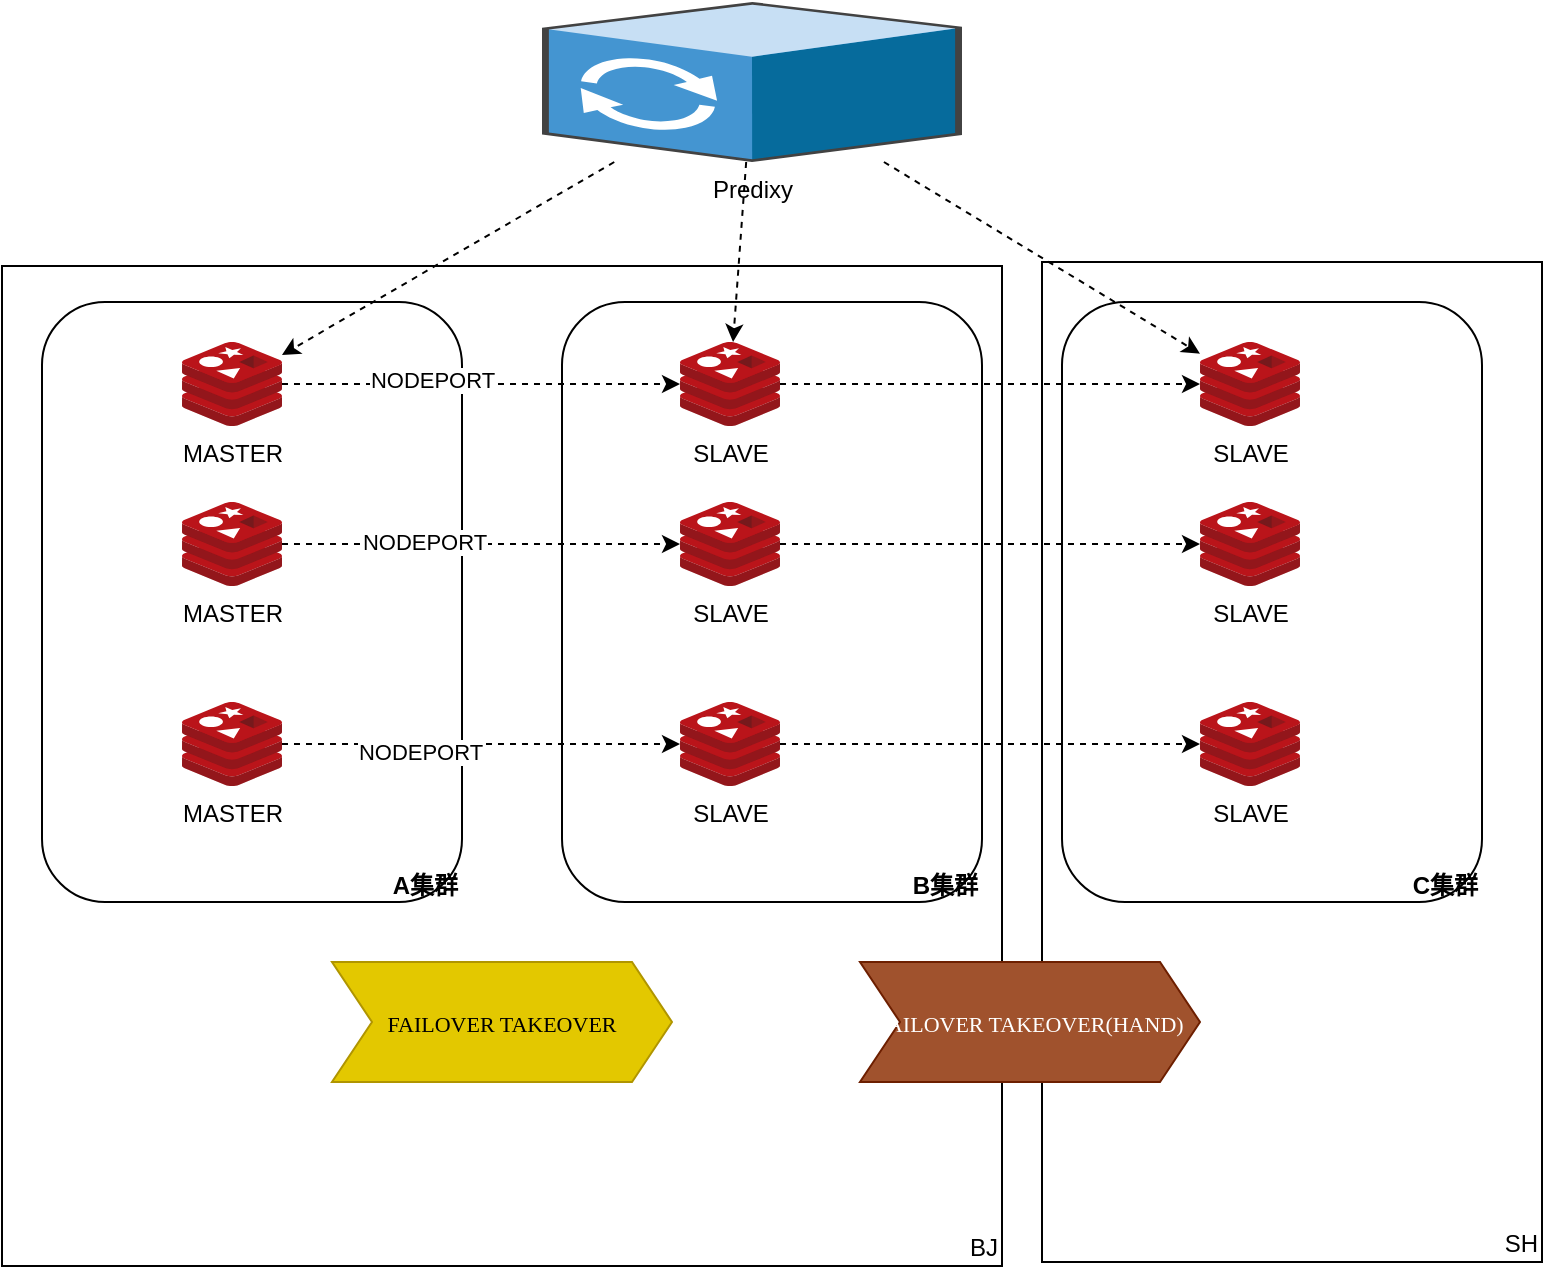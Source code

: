 <mxfile>
    <diagram id="GRS7K0duLdbtCIw3z4R_" name="第 1 页">
        <mxGraphModel dx="1213" dy="927" grid="1" gridSize="10" guides="1" tooltips="1" connect="1" arrows="1" fold="1" page="1" pageScale="1" pageWidth="827" pageHeight="1169" math="0" shadow="0">
            <root>
                <mxCell id="0"/>
                <mxCell id="1" parent="0"/>
                <mxCell id="40" value="SH" style="rounded=0;whiteSpace=wrap;html=1;align=right;verticalAlign=bottom;" vertex="1" parent="1">
                    <mxGeometry x="570" y="140" width="250" height="500" as="geometry"/>
                </mxCell>
                <mxCell id="38" value="BJ" style="whiteSpace=wrap;html=1;aspect=fixed;verticalAlign=bottom;align=right;" vertex="1" parent="1">
                    <mxGeometry x="50" y="142" width="500" height="500" as="geometry"/>
                </mxCell>
                <mxCell id="19" value="&lt;h4 style=&quot;margin: 0px 0px 0px 40px ; border: none ; padding: 0px ; line-height: 1&quot;&gt;C集群&lt;/h4&gt;" style="rounded=1;whiteSpace=wrap;html=1;align=right;verticalAlign=bottom;" parent="1" vertex="1">
                    <mxGeometry x="580" y="160" width="210" height="300" as="geometry"/>
                </mxCell>
                <mxCell id="2" value="&lt;h4 style=&quot;margin: 0px 0px 0px 40px ; border: none ; padding: 0px ; line-height: 1&quot;&gt;A集群&lt;/h4&gt;" style="rounded=1;whiteSpace=wrap;html=1;align=right;verticalAlign=bottom;" parent="1" vertex="1">
                    <mxGeometry x="70" y="160" width="210" height="300" as="geometry"/>
                </mxCell>
                <mxCell id="4" value="&lt;h4 style=&quot;margin: 0px 0px 0px 40px ; border: none ; padding: 0px ; line-height: 1&quot;&gt;B集群&lt;/h4&gt;" style="rounded=1;whiteSpace=wrap;html=1;align=right;verticalAlign=bottom;" parent="1" vertex="1">
                    <mxGeometry x="330" y="160" width="210" height="300" as="geometry"/>
                </mxCell>
                <mxCell id="18" style="edgeStyle=none;html=1;fontColor=none;dashed=1;" parent="1" source="8" target="12" edge="1">
                    <mxGeometry relative="1" as="geometry"/>
                </mxCell>
                <mxCell id="28" value="NODEPORT" style="edgeLabel;html=1;align=center;verticalAlign=middle;resizable=0;points=[];fontColor=none;" parent="18" vertex="1" connectable="0">
                    <mxGeometry x="-0.25" y="2" relative="1" as="geometry">
                        <mxPoint as="offset"/>
                    </mxGeometry>
                </mxCell>
                <mxCell id="8" value="MASTER" style="sketch=0;aspect=fixed;html=1;points=[];align=center;image;fontSize=12;image=img/lib/mscae/Cache_Redis_Product.svg;fontColor=none;" parent="1" vertex="1">
                    <mxGeometry x="140" y="180" width="50" height="42" as="geometry"/>
                </mxCell>
                <mxCell id="16" style="edgeStyle=none;html=1;fontColor=none;dashed=1;" parent="1" source="10" target="13" edge="1">
                    <mxGeometry relative="1" as="geometry"/>
                </mxCell>
                <mxCell id="29" value="NODEPORT" style="edgeLabel;html=1;align=center;verticalAlign=middle;resizable=0;points=[];fontColor=none;" parent="16" vertex="1" connectable="0">
                    <mxGeometry x="-0.286" y="1" relative="1" as="geometry">
                        <mxPoint as="offset"/>
                    </mxGeometry>
                </mxCell>
                <mxCell id="10" value="MASTER" style="sketch=0;aspect=fixed;html=1;points=[];align=center;image;fontSize=12;image=img/lib/mscae/Cache_Redis_Product.svg;fontColor=none;" parent="1" vertex="1">
                    <mxGeometry x="140" y="260" width="50" height="42" as="geometry"/>
                </mxCell>
                <mxCell id="17" style="edgeStyle=none;html=1;fontColor=none;dashed=1;" parent="1" source="11" target="15" edge="1">
                    <mxGeometry relative="1" as="geometry"/>
                </mxCell>
                <mxCell id="30" value="NODEPORT" style="edgeLabel;html=1;align=center;verticalAlign=middle;resizable=0;points=[];fontColor=none;" parent="17" vertex="1" connectable="0">
                    <mxGeometry x="-0.309" y="-4" relative="1" as="geometry">
                        <mxPoint as="offset"/>
                    </mxGeometry>
                </mxCell>
                <mxCell id="11" value="MASTER" style="sketch=0;aspect=fixed;html=1;points=[];align=center;image;fontSize=12;image=img/lib/mscae/Cache_Redis_Product.svg;fontColor=none;" parent="1" vertex="1">
                    <mxGeometry x="140" y="360" width="50" height="42" as="geometry"/>
                </mxCell>
                <mxCell id="25" style="edgeStyle=none;html=1;fontColor=none;dashed=1;" parent="1" source="12" target="20" edge="1">
                    <mxGeometry relative="1" as="geometry"/>
                </mxCell>
                <mxCell id="12" value="SLAVE" style="sketch=0;aspect=fixed;html=1;points=[];align=center;image;fontSize=12;image=img/lib/mscae/Cache_Redis_Product.svg;fontColor=none;" parent="1" vertex="1">
                    <mxGeometry x="389" y="180" width="50" height="42" as="geometry"/>
                </mxCell>
                <mxCell id="26" style="edgeStyle=none;html=1;fontColor=none;dashed=1;" parent="1" source="13" target="21" edge="1">
                    <mxGeometry relative="1" as="geometry"/>
                </mxCell>
                <mxCell id="13" value="SLAVE" style="sketch=0;aspect=fixed;html=1;points=[];align=center;image;fontSize=12;image=img/lib/mscae/Cache_Redis_Product.svg;fontColor=none;" parent="1" vertex="1">
                    <mxGeometry x="389" y="260" width="50" height="42" as="geometry"/>
                </mxCell>
                <mxCell id="27" style="edgeStyle=none;html=1;fontColor=none;dashed=1;" parent="1" source="15" target="22" edge="1">
                    <mxGeometry relative="1" as="geometry"/>
                </mxCell>
                <mxCell id="15" value="SLAVE" style="sketch=0;aspect=fixed;html=1;points=[];align=center;image;fontSize=12;image=img/lib/mscae/Cache_Redis_Product.svg;fontColor=none;" parent="1" vertex="1">
                    <mxGeometry x="389" y="360" width="50" height="42" as="geometry"/>
                </mxCell>
                <mxCell id="20" value="SLAVE" style="sketch=0;aspect=fixed;html=1;points=[];align=center;image;fontSize=12;image=img/lib/mscae/Cache_Redis_Product.svg;fontColor=none;" parent="1" vertex="1">
                    <mxGeometry x="649" y="180" width="50" height="42" as="geometry"/>
                </mxCell>
                <mxCell id="21" value="SLAVE" style="sketch=0;aspect=fixed;html=1;points=[];align=center;image;fontSize=12;image=img/lib/mscae/Cache_Redis_Product.svg;fontColor=none;" parent="1" vertex="1">
                    <mxGeometry x="649" y="260" width="50" height="42" as="geometry"/>
                </mxCell>
                <mxCell id="22" value="SLAVE" style="sketch=0;aspect=fixed;html=1;points=[];align=center;image;fontSize=12;image=img/lib/mscae/Cache_Redis_Product.svg;fontColor=none;" parent="1" vertex="1">
                    <mxGeometry x="649" y="360" width="50" height="42" as="geometry"/>
                </mxCell>
                <mxCell id="32" style="edgeStyle=none;html=1;dashed=1;fontColor=none;" parent="1" source="31" target="8" edge="1">
                    <mxGeometry relative="1" as="geometry"/>
                </mxCell>
                <mxCell id="33" style="edgeStyle=none;html=1;dashed=1;fontColor=none;" parent="1" source="31" target="12" edge="1">
                    <mxGeometry relative="1" as="geometry"/>
                </mxCell>
                <mxCell id="34" style="edgeStyle=none;html=1;dashed=1;fontColor=none;" parent="1" source="31" target="20" edge="1">
                    <mxGeometry relative="1" as="geometry"/>
                </mxCell>
                <mxCell id="31" value="Predixy" style="shadow=0;dashed=0;html=1;labelPosition=center;verticalLabelPosition=bottom;verticalAlign=top;align=center;outlineConnect=0;shape=mxgraph.veeam.3d.proxy;fontColor=none;" parent="1" vertex="1">
                    <mxGeometry x="320" y="10" width="210" height="80" as="geometry"/>
                </mxCell>
                <mxCell id="35" value="&lt;p class=&quot;p1&quot; style=&quot;margin: 0px ; font-stretch: normal ; font-size: 11px ; line-height: normal ; font-family: &amp;#34;menlo&amp;#34;&quot;&gt;&lt;span class=&quot;s1&quot;&gt;FAILOVER TAKEOVER&lt;/span&gt;&lt;/p&gt;" style="shape=step;perimeter=stepPerimeter;whiteSpace=wrap;html=1;fixedSize=1;fontColor=#000000;fillColor=#e3c800;strokeColor=#B09500;" parent="1" vertex="1">
                    <mxGeometry x="215" y="490" width="170" height="60" as="geometry"/>
                </mxCell>
                <mxCell id="36" value="&lt;p class=&quot;p1&quot; style=&quot;margin: 0px ; font-stretch: normal ; font-size: 11px ; line-height: normal ; font-family: &amp;#34;menlo&amp;#34;&quot;&gt;&lt;span class=&quot;s1&quot;&gt;FAILOVER TAKEOVER(HAND)&lt;/span&gt;&lt;/p&gt;" style="shape=step;perimeter=stepPerimeter;whiteSpace=wrap;html=1;fixedSize=1;fillColor=#a0522d;strokeColor=#6D1F00;fontColor=#ffffff;" vertex="1" parent="1">
                    <mxGeometry x="479" y="490" width="170" height="60" as="geometry"/>
                </mxCell>
            </root>
        </mxGraphModel>
    </diagram>
</mxfile>